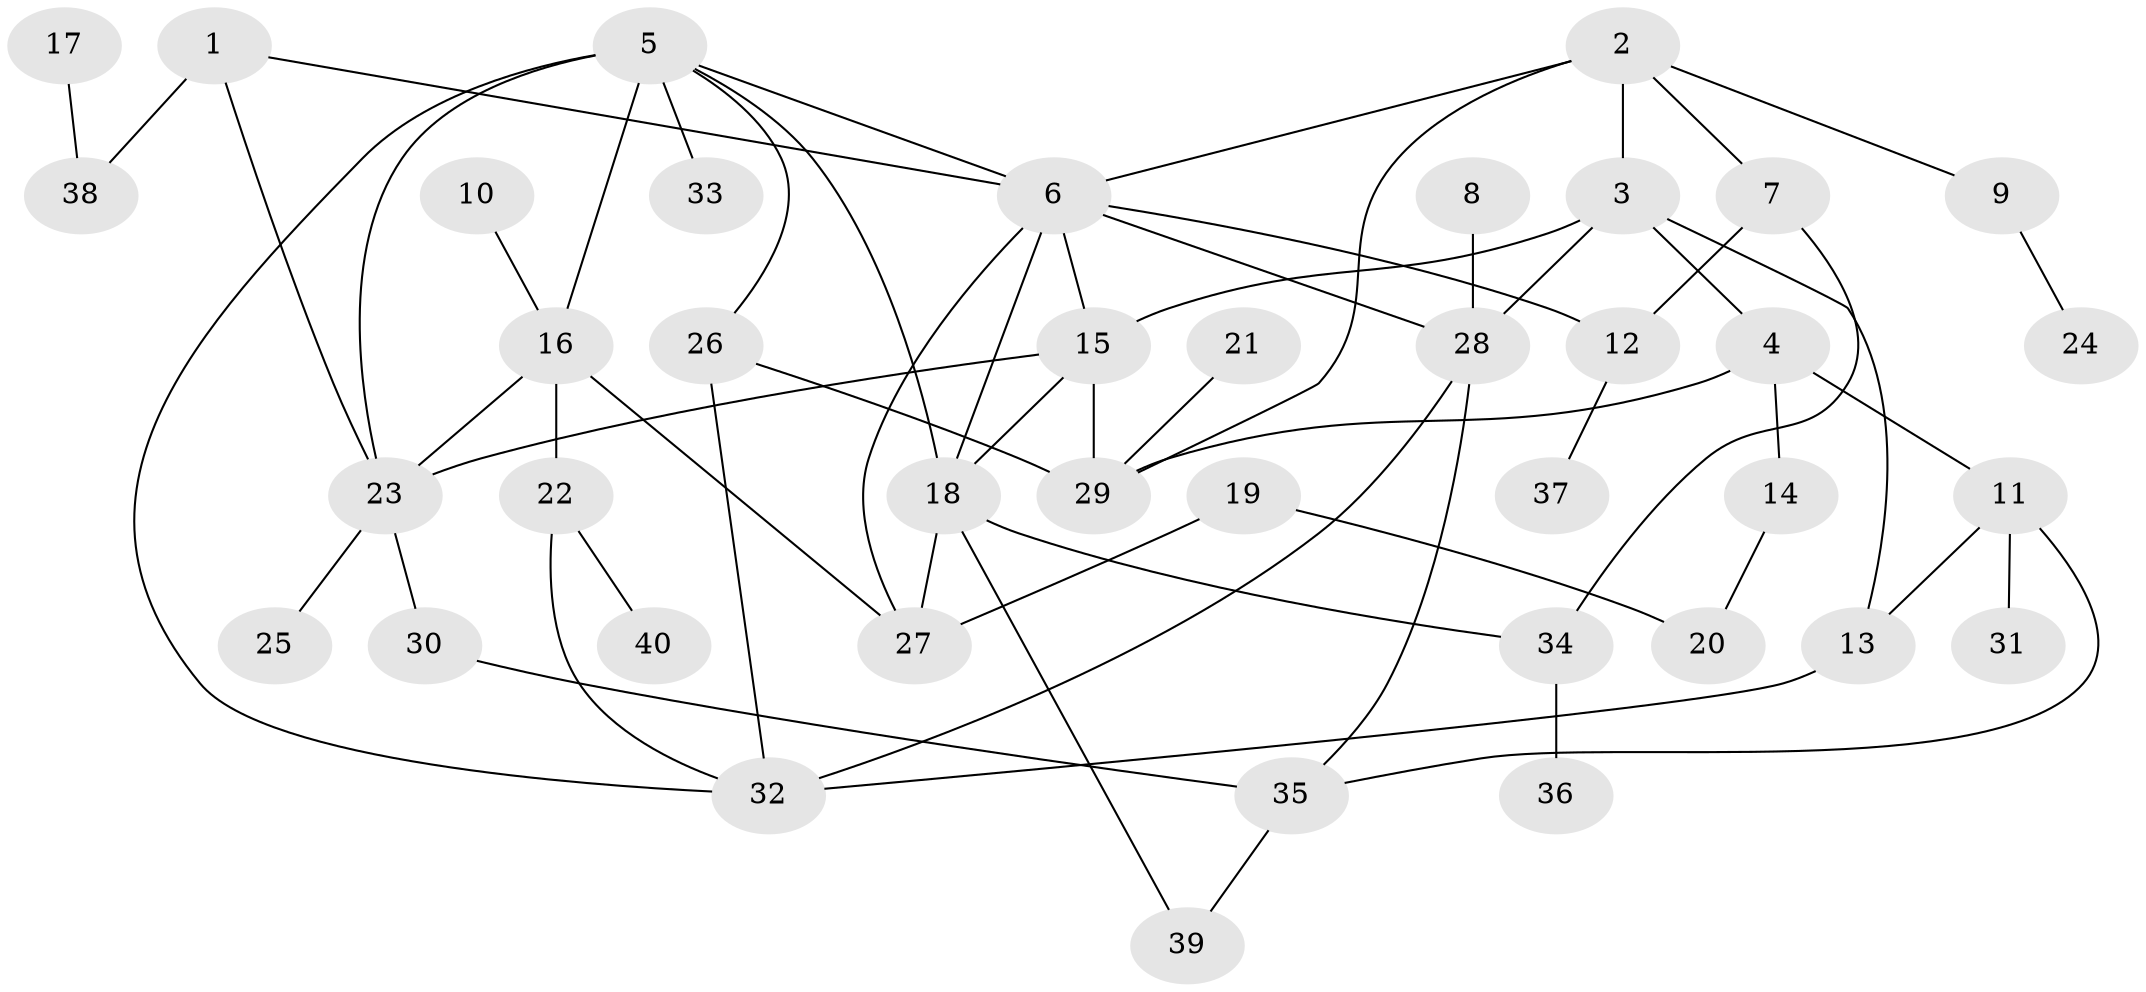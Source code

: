 // original degree distribution, {7: 0.03571428571428571, 9: 0.017857142857142856, 3: 0.26785714285714285, 4: 0.14285714285714285, 5: 0.07142857142857142, 1: 0.25, 2: 0.21428571428571427}
// Generated by graph-tools (version 1.1) at 2025/36/03/04/25 23:36:11]
// undirected, 40 vertices, 62 edges
graph export_dot {
  node [color=gray90,style=filled];
  1;
  2;
  3;
  4;
  5;
  6;
  7;
  8;
  9;
  10;
  11;
  12;
  13;
  14;
  15;
  16;
  17;
  18;
  19;
  20;
  21;
  22;
  23;
  24;
  25;
  26;
  27;
  28;
  29;
  30;
  31;
  32;
  33;
  34;
  35;
  36;
  37;
  38;
  39;
  40;
  1 -- 6 [weight=1.0];
  1 -- 23 [weight=1.0];
  1 -- 38 [weight=1.0];
  2 -- 3 [weight=1.0];
  2 -- 6 [weight=1.0];
  2 -- 7 [weight=1.0];
  2 -- 9 [weight=1.0];
  2 -- 29 [weight=1.0];
  3 -- 4 [weight=1.0];
  3 -- 13 [weight=1.0];
  3 -- 15 [weight=1.0];
  3 -- 28 [weight=1.0];
  4 -- 11 [weight=1.0];
  4 -- 14 [weight=1.0];
  4 -- 29 [weight=1.0];
  5 -- 6 [weight=1.0];
  5 -- 16 [weight=2.0];
  5 -- 18 [weight=1.0];
  5 -- 23 [weight=1.0];
  5 -- 26 [weight=1.0];
  5 -- 32 [weight=1.0];
  5 -- 33 [weight=1.0];
  6 -- 12 [weight=1.0];
  6 -- 15 [weight=1.0];
  6 -- 18 [weight=1.0];
  6 -- 27 [weight=1.0];
  6 -- 28 [weight=1.0];
  7 -- 12 [weight=1.0];
  7 -- 34 [weight=1.0];
  8 -- 28 [weight=1.0];
  9 -- 24 [weight=1.0];
  10 -- 16 [weight=1.0];
  11 -- 13 [weight=1.0];
  11 -- 31 [weight=1.0];
  11 -- 35 [weight=1.0];
  12 -- 37 [weight=1.0];
  13 -- 32 [weight=1.0];
  14 -- 20 [weight=1.0];
  15 -- 18 [weight=1.0];
  15 -- 23 [weight=1.0];
  15 -- 29 [weight=1.0];
  16 -- 22 [weight=1.0];
  16 -- 23 [weight=1.0];
  16 -- 27 [weight=1.0];
  17 -- 38 [weight=1.0];
  18 -- 27 [weight=1.0];
  18 -- 34 [weight=1.0];
  18 -- 39 [weight=1.0];
  19 -- 20 [weight=1.0];
  19 -- 27 [weight=1.0];
  21 -- 29 [weight=1.0];
  22 -- 32 [weight=1.0];
  22 -- 40 [weight=1.0];
  23 -- 25 [weight=1.0];
  23 -- 30 [weight=1.0];
  26 -- 29 [weight=1.0];
  26 -- 32 [weight=1.0];
  28 -- 32 [weight=1.0];
  28 -- 35 [weight=1.0];
  30 -- 35 [weight=1.0];
  34 -- 36 [weight=1.0];
  35 -- 39 [weight=1.0];
}
